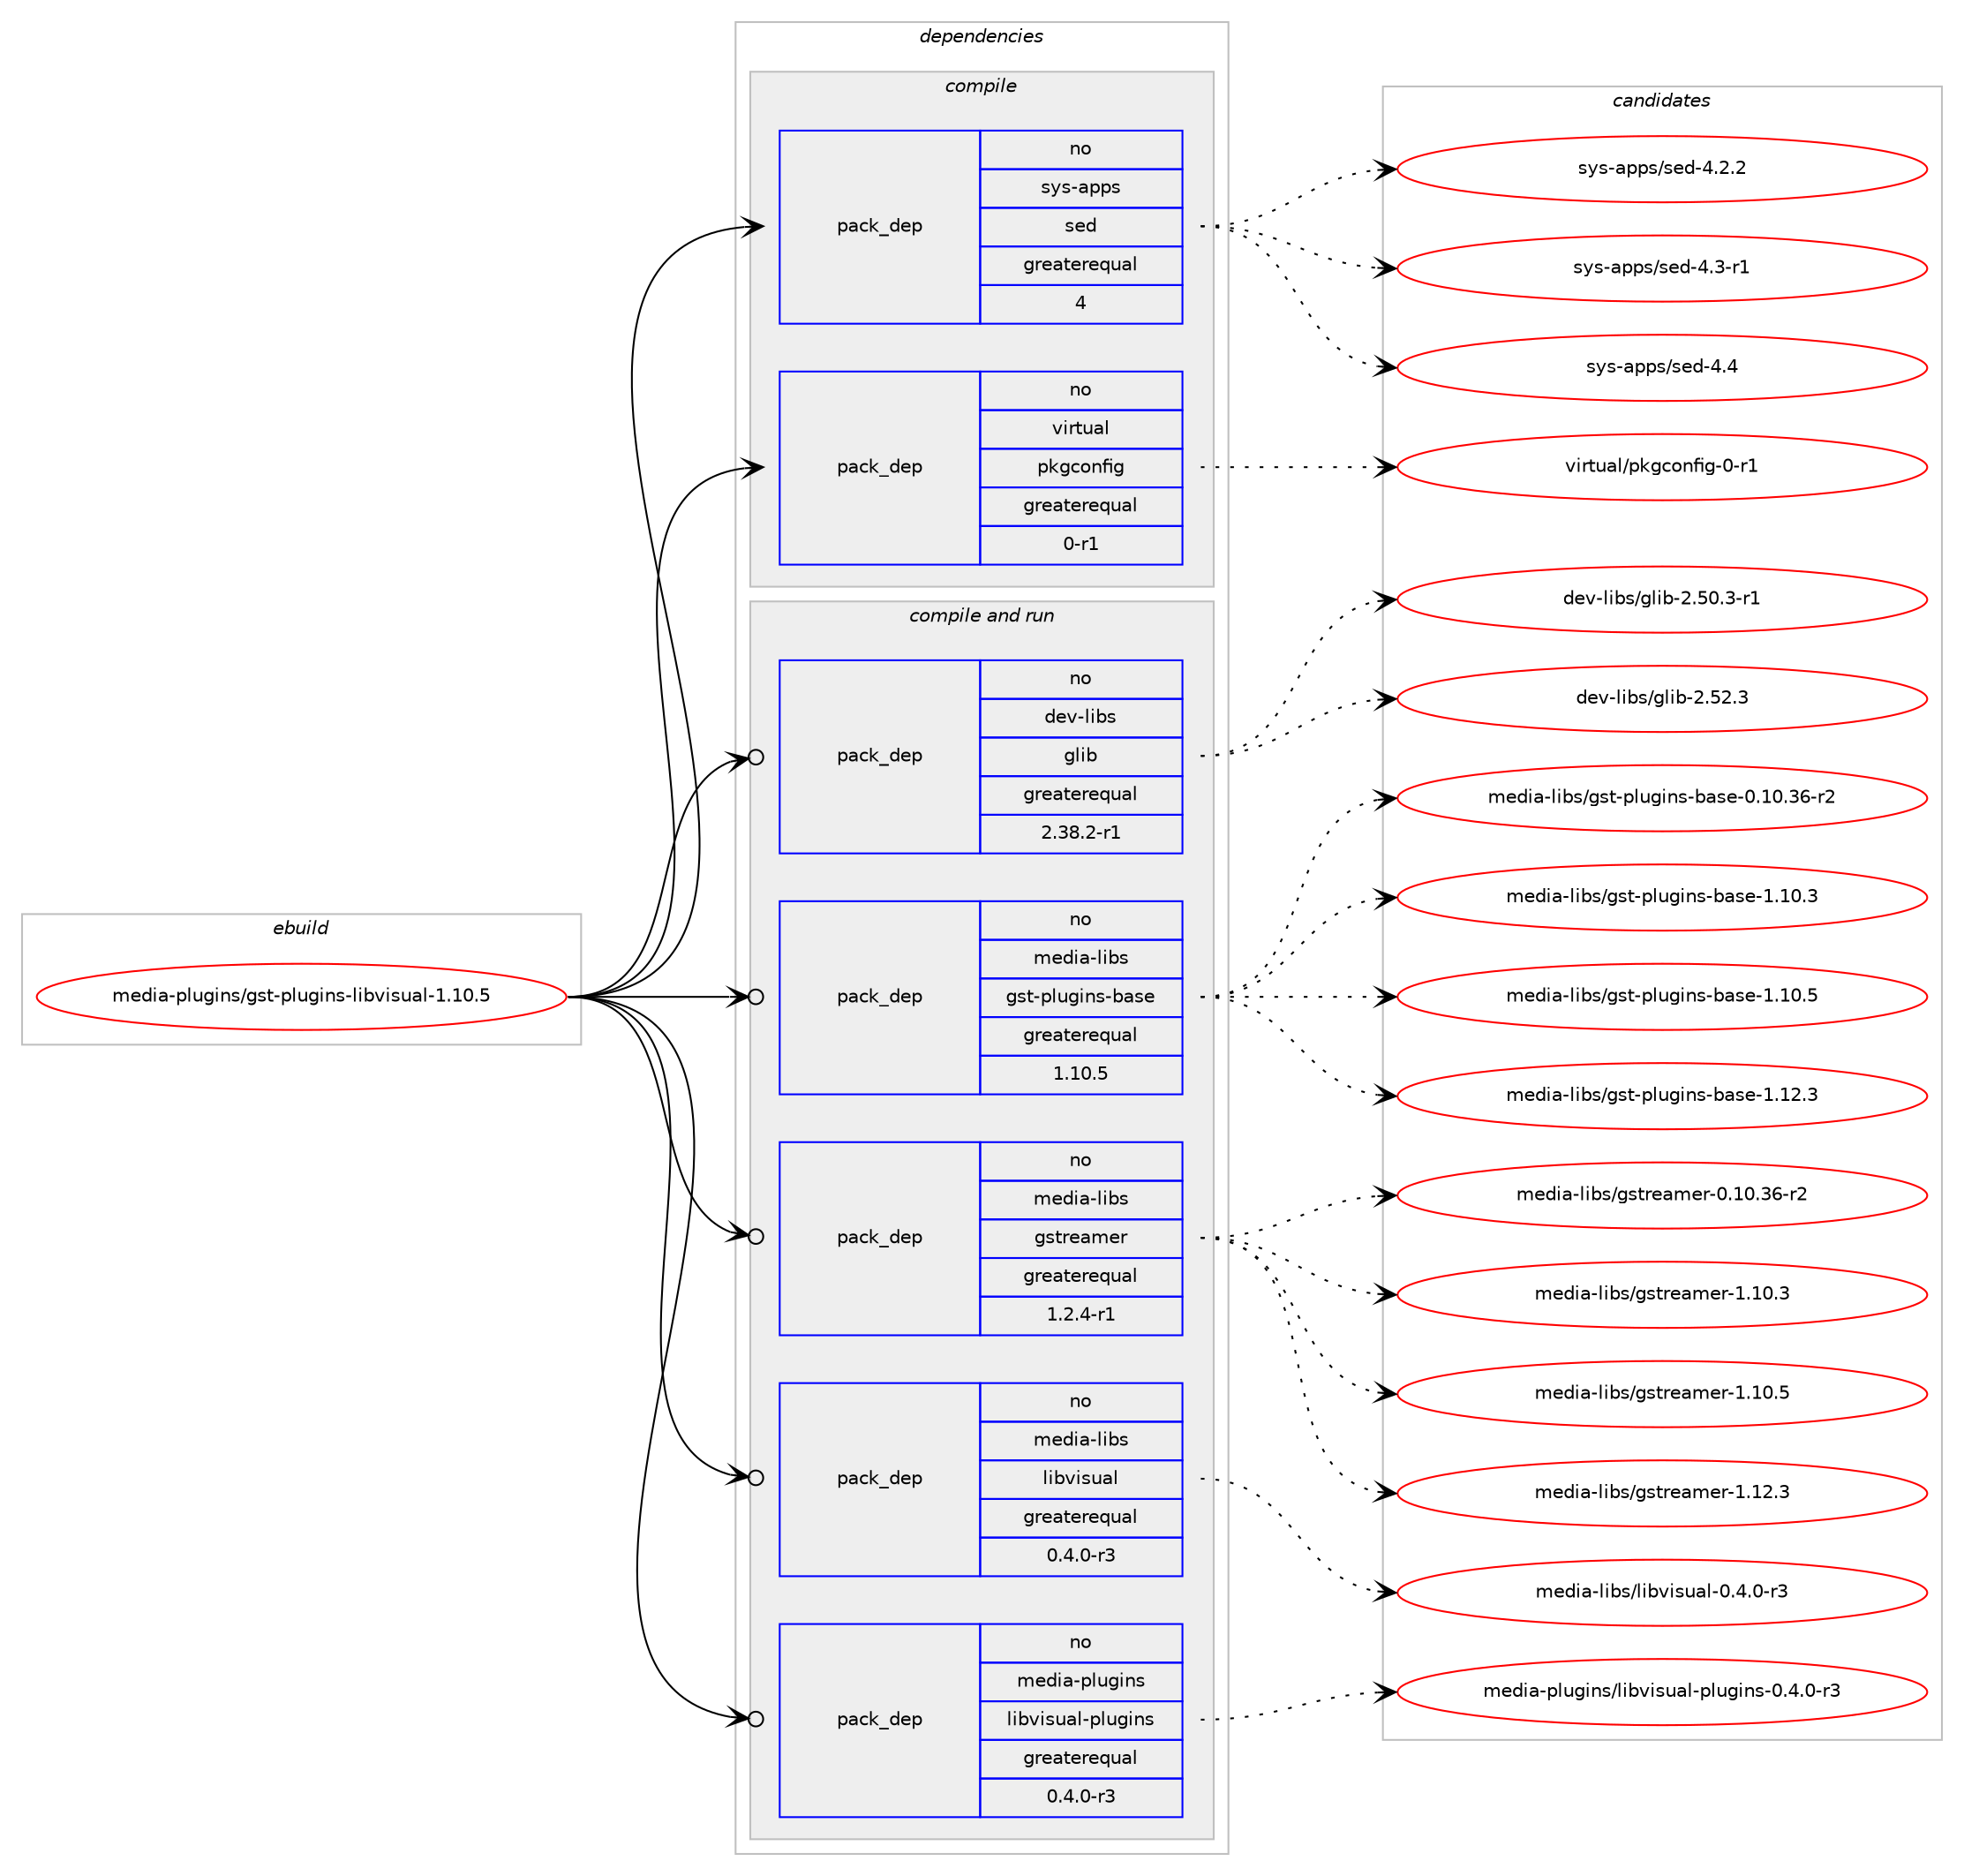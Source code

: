 digraph prolog {

# *************
# Graph options
# *************

newrank=true;
concentrate=true;
compound=true;
graph [rankdir=LR,fontname=Helvetica,fontsize=10,ranksep=1.5];#, ranksep=2.5, nodesep=0.2];
edge  [arrowhead=vee];
node  [fontname=Helvetica,fontsize=10];

# **********
# The ebuild
# **********

subgraph cluster_leftcol {
color=gray;
rank=same;
label=<<i>ebuild</i>>;
id [label="media-plugins/gst-plugins-libvisual-1.10.5", color=red, width=4, href="../media-plugins/gst-plugins-libvisual-1.10.5.svg"];
}

# ****************
# The dependencies
# ****************

subgraph cluster_midcol {
color=gray;
label=<<i>dependencies</i>>;
subgraph cluster_compile {
fillcolor="#eeeeee";
style=filled;
label=<<i>compile</i>>;
subgraph pack275241 {
dependency373424 [label=<<TABLE BORDER="0" CELLBORDER="1" CELLSPACING="0" CELLPADDING="4" WIDTH="220"><TR><TD ROWSPAN="6" CELLPADDING="30">pack_dep</TD></TR><TR><TD WIDTH="110">no</TD></TR><TR><TD>sys-apps</TD></TR><TR><TD>sed</TD></TR><TR><TD>greaterequal</TD></TR><TR><TD>4</TD></TR></TABLE>>, shape=none, color=blue];
}
id:e -> dependency373424:w [weight=20,style="solid",arrowhead="vee"];
subgraph pack275242 {
dependency373425 [label=<<TABLE BORDER="0" CELLBORDER="1" CELLSPACING="0" CELLPADDING="4" WIDTH="220"><TR><TD ROWSPAN="6" CELLPADDING="30">pack_dep</TD></TR><TR><TD WIDTH="110">no</TD></TR><TR><TD>virtual</TD></TR><TR><TD>pkgconfig</TD></TR><TR><TD>greaterequal</TD></TR><TR><TD>0-r1</TD></TR></TABLE>>, shape=none, color=blue];
}
id:e -> dependency373425:w [weight=20,style="solid",arrowhead="vee"];
}
subgraph cluster_compileandrun {
fillcolor="#eeeeee";
style=filled;
label=<<i>compile and run</i>>;
subgraph pack275243 {
dependency373426 [label=<<TABLE BORDER="0" CELLBORDER="1" CELLSPACING="0" CELLPADDING="4" WIDTH="220"><TR><TD ROWSPAN="6" CELLPADDING="30">pack_dep</TD></TR><TR><TD WIDTH="110">no</TD></TR><TR><TD>dev-libs</TD></TR><TR><TD>glib</TD></TR><TR><TD>greaterequal</TD></TR><TR><TD>2.38.2-r1</TD></TR></TABLE>>, shape=none, color=blue];
}
id:e -> dependency373426:w [weight=20,style="solid",arrowhead="odotvee"];
subgraph pack275244 {
dependency373427 [label=<<TABLE BORDER="0" CELLBORDER="1" CELLSPACING="0" CELLPADDING="4" WIDTH="220"><TR><TD ROWSPAN="6" CELLPADDING="30">pack_dep</TD></TR><TR><TD WIDTH="110">no</TD></TR><TR><TD>media-libs</TD></TR><TR><TD>gst-plugins-base</TD></TR><TR><TD>greaterequal</TD></TR><TR><TD>1.10.5</TD></TR></TABLE>>, shape=none, color=blue];
}
id:e -> dependency373427:w [weight=20,style="solid",arrowhead="odotvee"];
subgraph pack275245 {
dependency373428 [label=<<TABLE BORDER="0" CELLBORDER="1" CELLSPACING="0" CELLPADDING="4" WIDTH="220"><TR><TD ROWSPAN="6" CELLPADDING="30">pack_dep</TD></TR><TR><TD WIDTH="110">no</TD></TR><TR><TD>media-libs</TD></TR><TR><TD>gstreamer</TD></TR><TR><TD>greaterequal</TD></TR><TR><TD>1.2.4-r1</TD></TR></TABLE>>, shape=none, color=blue];
}
id:e -> dependency373428:w [weight=20,style="solid",arrowhead="odotvee"];
subgraph pack275246 {
dependency373429 [label=<<TABLE BORDER="0" CELLBORDER="1" CELLSPACING="0" CELLPADDING="4" WIDTH="220"><TR><TD ROWSPAN="6" CELLPADDING="30">pack_dep</TD></TR><TR><TD WIDTH="110">no</TD></TR><TR><TD>media-libs</TD></TR><TR><TD>libvisual</TD></TR><TR><TD>greaterequal</TD></TR><TR><TD>0.4.0-r3</TD></TR></TABLE>>, shape=none, color=blue];
}
id:e -> dependency373429:w [weight=20,style="solid",arrowhead="odotvee"];
subgraph pack275247 {
dependency373430 [label=<<TABLE BORDER="0" CELLBORDER="1" CELLSPACING="0" CELLPADDING="4" WIDTH="220"><TR><TD ROWSPAN="6" CELLPADDING="30">pack_dep</TD></TR><TR><TD WIDTH="110">no</TD></TR><TR><TD>media-plugins</TD></TR><TR><TD>libvisual-plugins</TD></TR><TR><TD>greaterequal</TD></TR><TR><TD>0.4.0-r3</TD></TR></TABLE>>, shape=none, color=blue];
}
id:e -> dependency373430:w [weight=20,style="solid",arrowhead="odotvee"];
}
subgraph cluster_run {
fillcolor="#eeeeee";
style=filled;
label=<<i>run</i>>;
}
}

# **************
# The candidates
# **************

subgraph cluster_choices {
rank=same;
color=gray;
label=<<i>candidates</i>>;

subgraph choice275241 {
color=black;
nodesep=1;
choice115121115459711211211547115101100455246504650 [label="sys-apps/sed-4.2.2", color=red, width=4,href="../sys-apps/sed-4.2.2.svg"];
choice115121115459711211211547115101100455246514511449 [label="sys-apps/sed-4.3-r1", color=red, width=4,href="../sys-apps/sed-4.3-r1.svg"];
choice11512111545971121121154711510110045524652 [label="sys-apps/sed-4.4", color=red, width=4,href="../sys-apps/sed-4.4.svg"];
dependency373424:e -> choice115121115459711211211547115101100455246504650:w [style=dotted,weight="100"];
dependency373424:e -> choice115121115459711211211547115101100455246514511449:w [style=dotted,weight="100"];
dependency373424:e -> choice11512111545971121121154711510110045524652:w [style=dotted,weight="100"];
}
subgraph choice275242 {
color=black;
nodesep=1;
choice11810511411611797108471121071039911111010210510345484511449 [label="virtual/pkgconfig-0-r1", color=red, width=4,href="../virtual/pkgconfig-0-r1.svg"];
dependency373425:e -> choice11810511411611797108471121071039911111010210510345484511449:w [style=dotted,weight="100"];
}
subgraph choice275243 {
color=black;
nodesep=1;
choice10010111845108105981154710310810598455046534846514511449 [label="dev-libs/glib-2.50.3-r1", color=red, width=4,href="../dev-libs/glib-2.50.3-r1.svg"];
choice1001011184510810598115471031081059845504653504651 [label="dev-libs/glib-2.52.3", color=red, width=4,href="../dev-libs/glib-2.52.3.svg"];
dependency373426:e -> choice10010111845108105981154710310810598455046534846514511449:w [style=dotted,weight="100"];
dependency373426:e -> choice1001011184510810598115471031081059845504653504651:w [style=dotted,weight="100"];
}
subgraph choice275244 {
color=black;
nodesep=1;
choice109101100105974510810598115471031151164511210811710310511011545989711510145484649484651544511450 [label="media-libs/gst-plugins-base-0.10.36-r2", color=red, width=4,href="../media-libs/gst-plugins-base-0.10.36-r2.svg"];
choice109101100105974510810598115471031151164511210811710310511011545989711510145494649484651 [label="media-libs/gst-plugins-base-1.10.3", color=red, width=4,href="../media-libs/gst-plugins-base-1.10.3.svg"];
choice109101100105974510810598115471031151164511210811710310511011545989711510145494649484653 [label="media-libs/gst-plugins-base-1.10.5", color=red, width=4,href="../media-libs/gst-plugins-base-1.10.5.svg"];
choice109101100105974510810598115471031151164511210811710310511011545989711510145494649504651 [label="media-libs/gst-plugins-base-1.12.3", color=red, width=4,href="../media-libs/gst-plugins-base-1.12.3.svg"];
dependency373427:e -> choice109101100105974510810598115471031151164511210811710310511011545989711510145484649484651544511450:w [style=dotted,weight="100"];
dependency373427:e -> choice109101100105974510810598115471031151164511210811710310511011545989711510145494649484651:w [style=dotted,weight="100"];
dependency373427:e -> choice109101100105974510810598115471031151164511210811710310511011545989711510145494649484653:w [style=dotted,weight="100"];
dependency373427:e -> choice109101100105974510810598115471031151164511210811710310511011545989711510145494649504651:w [style=dotted,weight="100"];
}
subgraph choice275245 {
color=black;
nodesep=1;
choice109101100105974510810598115471031151161141019710910111445484649484651544511450 [label="media-libs/gstreamer-0.10.36-r2", color=red, width=4,href="../media-libs/gstreamer-0.10.36-r2.svg"];
choice109101100105974510810598115471031151161141019710910111445494649484651 [label="media-libs/gstreamer-1.10.3", color=red, width=4,href="../media-libs/gstreamer-1.10.3.svg"];
choice109101100105974510810598115471031151161141019710910111445494649484653 [label="media-libs/gstreamer-1.10.5", color=red, width=4,href="../media-libs/gstreamer-1.10.5.svg"];
choice109101100105974510810598115471031151161141019710910111445494649504651 [label="media-libs/gstreamer-1.12.3", color=red, width=4,href="../media-libs/gstreamer-1.12.3.svg"];
dependency373428:e -> choice109101100105974510810598115471031151161141019710910111445484649484651544511450:w [style=dotted,weight="100"];
dependency373428:e -> choice109101100105974510810598115471031151161141019710910111445494649484651:w [style=dotted,weight="100"];
dependency373428:e -> choice109101100105974510810598115471031151161141019710910111445494649484653:w [style=dotted,weight="100"];
dependency373428:e -> choice109101100105974510810598115471031151161141019710910111445494649504651:w [style=dotted,weight="100"];
}
subgraph choice275246 {
color=black;
nodesep=1;
choice1091011001059745108105981154710810598118105115117971084548465246484511451 [label="media-libs/libvisual-0.4.0-r3", color=red, width=4,href="../media-libs/libvisual-0.4.0-r3.svg"];
dependency373429:e -> choice1091011001059745108105981154710810598118105115117971084548465246484511451:w [style=dotted,weight="100"];
}
subgraph choice275247 {
color=black;
nodesep=1;
choice1091011001059745112108117103105110115471081059811810511511797108451121081171031051101154548465246484511451 [label="media-plugins/libvisual-plugins-0.4.0-r3", color=red, width=4,href="../media-plugins/libvisual-plugins-0.4.0-r3.svg"];
dependency373430:e -> choice1091011001059745112108117103105110115471081059811810511511797108451121081171031051101154548465246484511451:w [style=dotted,weight="100"];
}
}

}
